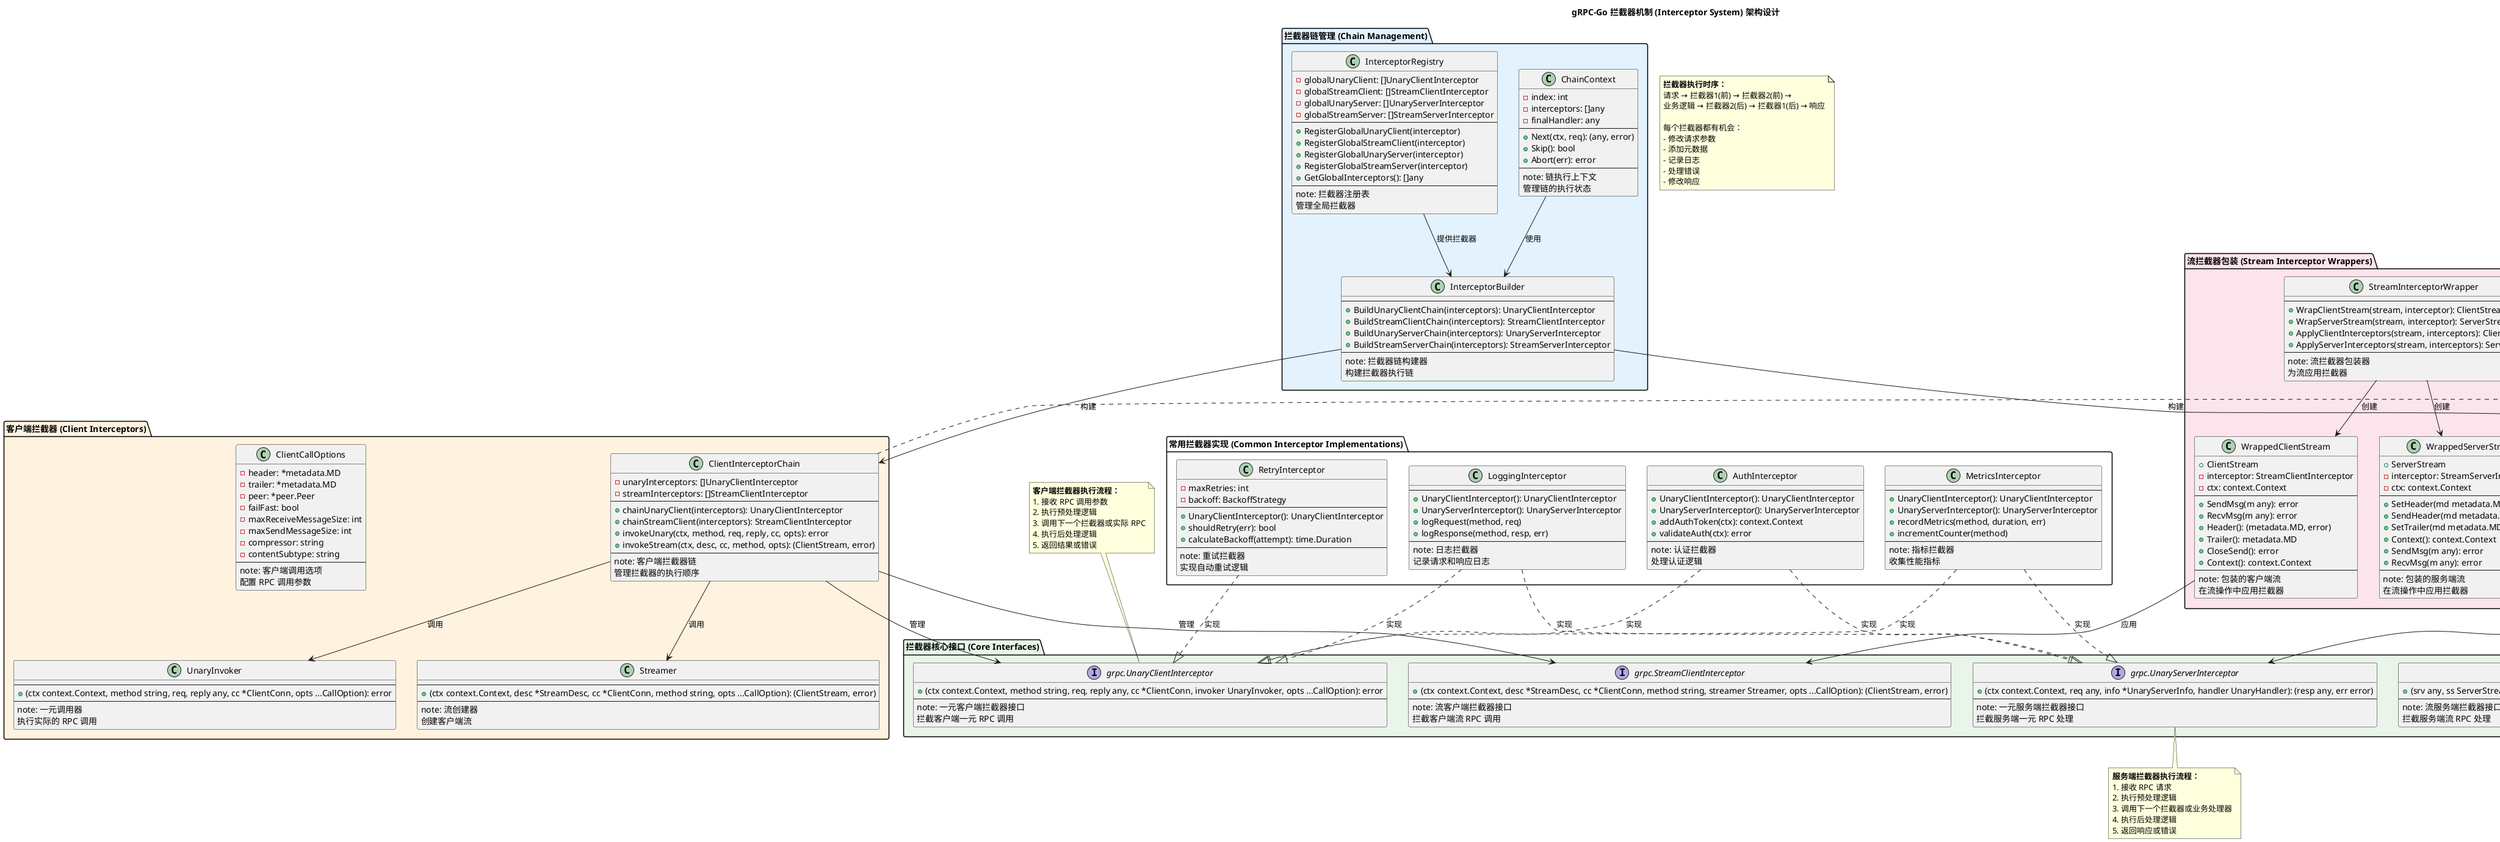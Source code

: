 @startuml 拦截器机制架构图

!define RECTANGLE class

title gRPC-Go 拦截器机制 (Interceptor System) 架构设计

' 定义颜色主题
!define INTERCEPTOR_COLOR #E8F5E8
!define CLIENT_COLOR #FFF3E0
!define SERVER_COLOR #F3E5F5
!define CHAIN_COLOR #E3F2FD
!define STREAM_COLOR #FCE4EC

package "拦截器核心接口 (Core Interfaces)" INTERCEPTOR_COLOR {
    interface "grpc.UnaryClientInterceptor" as UnaryClientInterceptor {
        + (ctx context.Context, method string, req, reply any, cc *ClientConn, invoker UnaryInvoker, opts ...CallOption): error
        --
        note: 一元客户端拦截器接口\n拦截客户端一元 RPC 调用
    }
    
    interface "grpc.StreamClientInterceptor" as StreamClientInterceptor {
        + (ctx context.Context, desc *StreamDesc, cc *ClientConn, method string, streamer Streamer, opts ...CallOption): (ClientStream, error)
        --
        note: 流客户端拦截器接口\n拦截客户端流 RPC 调用
    }
    
    interface "grpc.UnaryServerInterceptor" as UnaryServerInterceptor {
        + (ctx context.Context, req any, info *UnaryServerInfo, handler UnaryHandler): (resp any, err error)
        --
        note: 一元服务端拦截器接口\n拦截服务端一元 RPC 处理
    }
    
    interface "grpc.StreamServerInterceptor" as StreamServerInterceptor {
        + (srv any, ss ServerStream, info *StreamServerInfo, handler StreamHandler): error
        --
        note: 流服务端拦截器接口\n拦截服务端流 RPC 处理
    }
}

package "客户端拦截器 (Client Interceptors)" CLIENT_COLOR {
    RECTANGLE UnaryInvoker {
        --
        + (ctx context.Context, method string, req, reply any, cc *ClientConn, opts ...CallOption): error
        --
        note: 一元调用器\n执行实际的 RPC 调用
    }
    
    RECTANGLE Streamer {
        --
        + (ctx context.Context, desc *StreamDesc, cc *ClientConn, method string, opts ...CallOption): (ClientStream, error)
        --
        note: 流创建器\n创建客户端流
    }
    
    RECTANGLE ClientInterceptorChain {
        - unaryInterceptors: []UnaryClientInterceptor
        - streamInterceptors: []StreamClientInterceptor
        --
        + chainUnaryClient(interceptors): UnaryClientInterceptor
        + chainStreamClient(interceptors): StreamClientInterceptor
        + invokeUnary(ctx, method, req, reply, cc, opts): error
        + invokeStream(ctx, desc, cc, method, opts): (ClientStream, error)
        --
        note: 客户端拦截器链\n管理拦截器的执行顺序
    }
    
    RECTANGLE ClientCallOptions {
        - header: *metadata.MD
        - trailer: *metadata.MD
        - peer: *peer.Peer
        - failFast: bool
        - maxReceiveMessageSize: int
        - maxSendMessageSize: int
        - compressor: string
        - contentSubtype: string
        --
        note: 客户端调用选项\n配置 RPC 调用参数
    }
}

package "服务端拦截器 (Server Interceptors)" SERVER_COLOR {
    RECTANGLE UnaryHandler {
        --
        + (ctx context.Context, req any): (any, error)
        --
        note: 一元处理器\n执行实际的业务逻辑
    }
    
    RECTANGLE StreamHandler {
        --
        + (srv any, stream ServerStream): error
        --
        note: 流处理器\n处理流式 RPC
    }
    
    RECTANGLE UnaryServerInfo {
        + Server: any
        + FullMethod: string
        --
        note: 一元服务信息\n包含服务实例和方法名
    }
    
    RECTANGLE StreamServerInfo {
        + FullMethod: string
        + IsClientStream: bool
        + IsServerStream: bool
        --
        note: 流服务信息\n包含流类型和方法名
    }
    
    RECTANGLE ServerInterceptorChain {
        - unaryInterceptors: []UnaryServerInterceptor
        - streamInterceptors: []StreamServerInterceptor
        --
        + chainUnaryServer(interceptors): UnaryServerInterceptor
        + chainStreamServer(interceptors): StreamServerInterceptor
        + handleUnary(ctx, req, info, handler): (any, error)
        + handleStream(srv, ss, info, handler): error
        --
        note: 服务端拦截器链\n管理拦截器的执行顺序
    }
}

package "拦截器链管理 (Chain Management)" CHAIN_COLOR {
    RECTANGLE InterceptorBuilder {
        --
        + BuildUnaryClientChain(interceptors): UnaryClientInterceptor
        + BuildStreamClientChain(interceptors): StreamClientInterceptor
        + BuildUnaryServerChain(interceptors): UnaryServerInterceptor
        + BuildStreamServerChain(interceptors): StreamServerInterceptor
        --
        note: 拦截器链构建器\n构建拦截器执行链
    }
    
    RECTANGLE ChainContext {
        - index: int
        - interceptors: []any
        - finalHandler: any
        --
        + Next(ctx, req): (any, error)
        + Skip(): bool
        + Abort(err): error
        --
        note: 链执行上下文\n管理链的执行状态
    }
    
    RECTANGLE InterceptorRegistry {
        - globalUnaryClient: []UnaryClientInterceptor
        - globalStreamClient: []StreamClientInterceptor
        - globalUnaryServer: []UnaryServerInterceptor
        - globalStreamServer: []StreamServerInterceptor
        --
        + RegisterGlobalUnaryClient(interceptor)
        + RegisterGlobalStreamClient(interceptor)
        + RegisterGlobalUnaryServer(interceptor)
        + RegisterGlobalStreamServer(interceptor)
        + GetGlobalInterceptors(): []any
        --
        note: 拦截器注册表\n管理全局拦截器
    }
}

package "流拦截器包装 (Stream Interceptor Wrappers)" STREAM_COLOR {
    RECTANGLE WrappedClientStream {
        + ClientStream
        - interceptor: StreamClientInterceptor
        - ctx: context.Context
        --
        + SendMsg(m any): error
        + RecvMsg(m any): error
        + Header(): (metadata.MD, error)
        + Trailer(): metadata.MD
        + CloseSend(): error
        + Context(): context.Context
        --
        note: 包装的客户端流\n在流操作中应用拦截器
    }
    
    RECTANGLE WrappedServerStream {
        + ServerStream
        - interceptor: StreamServerInterceptor
        - ctx: context.Context
        --
        + SetHeader(md metadata.MD): error
        + SendHeader(md metadata.MD): error
        + SetTrailer(md metadata.MD)
        + Context(): context.Context
        + SendMsg(m any): error
        + RecvMsg(m any): error
        --
        note: 包装的服务端流\n在流操作中应用拦截器
    }
    
    RECTANGLE StreamInterceptorWrapper {
        --
        + WrapClientStream(stream, interceptor): ClientStream
        + WrapServerStream(stream, interceptor): ServerStream
        + ApplyClientInterceptors(stream, interceptors): ClientStream
        + ApplyServerInterceptors(stream, interceptors): ServerStream
        --
        note: 流拦截器包装器\n为流应用拦截器
    }
}

package "常用拦截器实现 (Common Interceptor Implementations)" {
    RECTANGLE LoggingInterceptor {
        --
        + UnaryClientInterceptor(): UnaryClientInterceptor
        + UnaryServerInterceptor(): UnaryServerInterceptor
        + logRequest(method, req)
        + logResponse(method, resp, err)
        --
        note: 日志拦截器\n记录请求和响应日志
    }
    
    RECTANGLE AuthInterceptor {
        --
        + UnaryClientInterceptor(): UnaryClientInterceptor
        + UnaryServerInterceptor(): UnaryServerInterceptor
        + addAuthToken(ctx): context.Context
        + validateAuth(ctx): error
        --
        note: 认证拦截器\n处理认证逻辑
    }
    
    RECTANGLE MetricsInterceptor {
        --
        + UnaryClientInterceptor(): UnaryClientInterceptor
        + UnaryServerInterceptor(): UnaryServerInterceptor
        + recordMetrics(method, duration, err)
        + incrementCounter(method)
        --
        note: 指标拦截器\n收集性能指标
    }
    
    RECTANGLE RetryInterceptor {
        - maxRetries: int
        - backoff: BackoffStrategy
        --
        + UnaryClientInterceptor(): UnaryClientInterceptor
        + shouldRetry(err): bool
        + calculateBackoff(attempt): time.Duration
        --
        note: 重试拦截器\n实现自动重试逻辑
    }
}

' 定义关系
ClientInterceptorChain --> UnaryClientInterceptor : 管理
ClientInterceptorChain --> StreamClientInterceptor : 管理
ClientInterceptorChain --> UnaryInvoker : 调用
ClientInterceptorChain --> Streamer : 调用

ServerInterceptorChain --> UnaryServerInterceptor : 管理
ServerInterceptorChain --> StreamServerInterceptor : 管理
ServerInterceptorChain --> UnaryHandler : 调用
ServerInterceptorChain --> StreamHandler : 调用

InterceptorBuilder --> ClientInterceptorChain : 构建
InterceptorBuilder --> ServerInterceptorChain : 构建
ChainContext --> InterceptorBuilder : 使用
InterceptorRegistry --> InterceptorBuilder : 提供拦截器

WrappedClientStream --> StreamClientInterceptor : 应用
WrappedServerStream --> StreamServerInterceptor : 应用
StreamInterceptorWrapper --> WrappedClientStream : 创建
StreamInterceptorWrapper --> WrappedServerStream : 创建

LoggingInterceptor ..|> UnaryClientInterceptor : 实现
LoggingInterceptor ..|> UnaryServerInterceptor : 实现
AuthInterceptor ..|> UnaryClientInterceptor : 实现
AuthInterceptor ..|> UnaryServerInterceptor : 实现
MetricsInterceptor ..|> UnaryClientInterceptor : 实现
MetricsInterceptor ..|> UnaryServerInterceptor : 实现
RetryInterceptor ..|> UnaryClientInterceptor : 实现

' 注释说明
note top of UnaryClientInterceptor
  **客户端拦截器执行流程：**
  1. 接收 RPC 调用参数
  2. 执行预处理逻辑
  3. 调用下一个拦截器或实际 RPC
  4. 执行后处理逻辑
  5. 返回结果或错误
end note

note bottom of UnaryServerInterceptor
  **服务端拦截器执行流程：**
  1. 接收 RPC 请求
  2. 执行预处理逻辑
  3. 调用下一个拦截器或业务处理器
  4. 执行后处理逻辑
  5. 返回响应或错误
end note

note right of ClientInterceptorChain
  **拦截器链特点：**
  - 支持多个拦截器
  - 按顺序执行
  - 支持短路执行
  - 异常处理和恢复
  - 上下文传递
end note

note left of StreamInterceptorWrapper
  **流拦截器特点：**
  - 包装原始流对象
  - 拦截流操作方法
  - 支持双向流
  - 异步处理支持
  - 状态管理
end note

' 时序图注释
note as N1
  **拦截器执行时序：**
  请求 → 拦截器1(前) → 拦截器2(前) → 
  业务逻辑 → 拦截器2(后) → 拦截器1(后) → 响应
  
  每个拦截器都有机会：
  - 修改请求参数
  - 添加元数据
  - 记录日志
  - 处理错误
  - 修改响应
end note

@enduml
